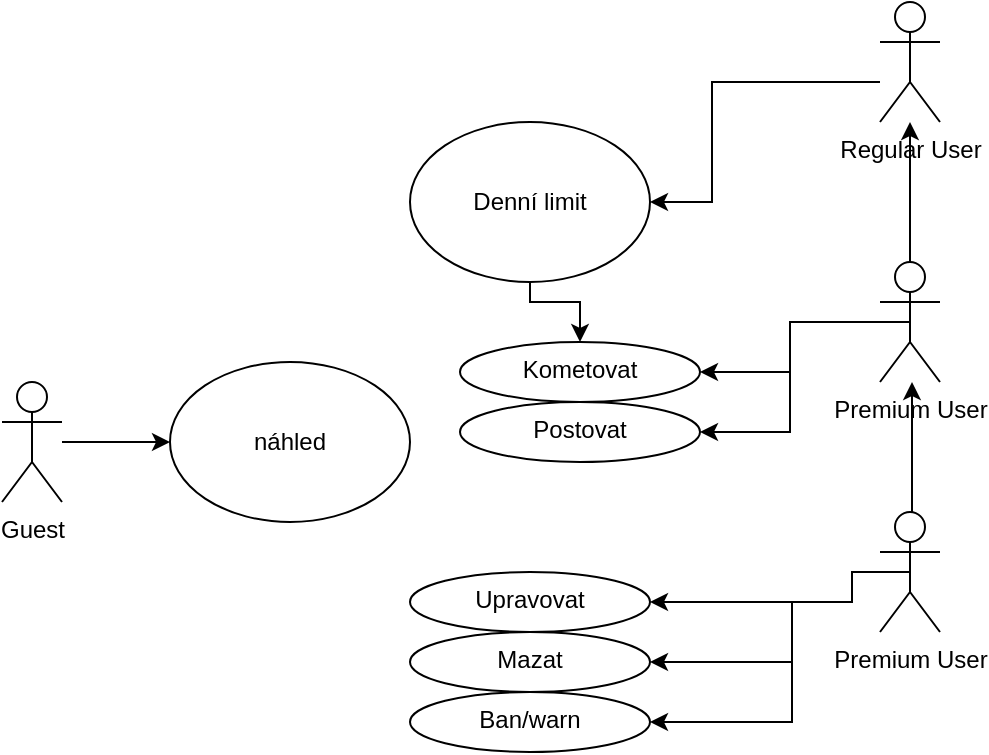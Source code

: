 <mxfile version="20.6.2" type="github">
  <diagram id="B-GyxHuO2gFk_xQ3-BS0" name="Page-1">
    <mxGraphModel dx="997" dy="571" grid="1" gridSize="10" guides="1" tooltips="1" connect="1" arrows="1" fold="1" page="1" pageScale="1" pageWidth="827" pageHeight="1169" math="0" shadow="0">
      <root>
        <mxCell id="0" />
        <mxCell id="1" parent="0" />
        <mxCell id="w99t1GycE9zQLhxh5EwA-1" value="Guest" style="shape=umlActor;verticalLabelPosition=bottom;verticalAlign=top;html=1;outlineConnect=0;" parent="1" vertex="1">
          <mxGeometry x="60" y="230" width="30" height="60" as="geometry" />
        </mxCell>
        <mxCell id="w99t1GycE9zQLhxh5EwA-4" value="náhled" style="ellipse;whiteSpace=wrap;html=1;" parent="1" vertex="1">
          <mxGeometry x="144" y="220" width="120" height="80" as="geometry" />
        </mxCell>
        <mxCell id="w99t1GycE9zQLhxh5EwA-10" value="" style="endArrow=classic;html=1;rounded=0;" parent="1" source="w99t1GycE9zQLhxh5EwA-1" target="w99t1GycE9zQLhxh5EwA-4" edge="1">
          <mxGeometry width="50" height="50" relative="1" as="geometry">
            <mxPoint x="190" y="340" as="sourcePoint" />
            <mxPoint x="240" y="290" as="targetPoint" />
          </mxGeometry>
        </mxCell>
        <mxCell id="w99t1GycE9zQLhxh5EwA-16" value="" style="edgeStyle=orthogonalEdgeStyle;rounded=0;orthogonalLoop=1;jettySize=auto;html=1;" parent="1" source="w99t1GycE9zQLhxh5EwA-26" target="w99t1GycE9zQLhxh5EwA-15" edge="1">
          <mxGeometry relative="1" as="geometry">
            <Array as="points">
              <mxPoint x="324" y="190" />
              <mxPoint x="349" y="190" />
            </Array>
          </mxGeometry>
        </mxCell>
        <mxCell id="w99t1GycE9zQLhxh5EwA-11" value="Regular User" style="shape=umlActor;verticalLabelPosition=bottom;verticalAlign=top;html=1;outlineConnect=0;" parent="1" vertex="1">
          <mxGeometry x="499" y="40" width="30" height="60" as="geometry" />
        </mxCell>
        <mxCell id="w99t1GycE9zQLhxh5EwA-13" value="Premium User" style="shape=umlActor;verticalLabelPosition=bottom;verticalAlign=top;html=1;outlineConnect=0;" parent="1" vertex="1">
          <mxGeometry x="499" y="170" width="30" height="60" as="geometry" />
        </mxCell>
        <mxCell id="JEOhI6Sg4uY9L5f-jO6U-9" value="" style="edgeStyle=orthogonalEdgeStyle;rounded=0;orthogonalLoop=1;jettySize=auto;html=1;entryX=1;entryY=0.5;entryDx=0;entryDy=0;" edge="1" parent="1" source="w99t1GycE9zQLhxh5EwA-13" target="w99t1GycE9zQLhxh5EwA-15">
          <mxGeometry relative="1" as="geometry">
            <mxPoint x="425" y="180" as="targetPoint" />
          </mxGeometry>
        </mxCell>
        <mxCell id="w99t1GycE9zQLhxh5EwA-15" value="Kometovat" style="ellipse;whiteSpace=wrap;html=1;verticalAlign=top;" parent="1" vertex="1">
          <mxGeometry x="289" y="210" width="120" height="30" as="geometry" />
        </mxCell>
        <mxCell id="w99t1GycE9zQLhxh5EwA-26" value="Denní limit" style="ellipse;whiteSpace=wrap;html=1;" parent="1" vertex="1">
          <mxGeometry x="264" y="100" width="120" height="80" as="geometry" />
        </mxCell>
        <mxCell id="w99t1GycE9zQLhxh5EwA-49" value="Premium User" style="shape=umlActor;verticalLabelPosition=bottom;verticalAlign=top;html=1;outlineConnect=0;" parent="1" vertex="1">
          <mxGeometry x="499" y="295" width="30" height="60" as="geometry" />
        </mxCell>
        <mxCell id="w99t1GycE9zQLhxh5EwA-57" value="Upravovat" style="ellipse;whiteSpace=wrap;html=1;verticalAlign=top;" parent="1" vertex="1">
          <mxGeometry x="264" y="325" width="120" height="30" as="geometry" />
        </mxCell>
        <mxCell id="w99t1GycE9zQLhxh5EwA-58" value="Mazat" style="ellipse;whiteSpace=wrap;html=1;verticalAlign=top;" parent="1" vertex="1">
          <mxGeometry x="264" y="355" width="120" height="30" as="geometry" />
        </mxCell>
        <mxCell id="w99t1GycE9zQLhxh5EwA-59" value="Ban/warn" style="ellipse;whiteSpace=wrap;html=1;verticalAlign=top;" parent="1" vertex="1">
          <mxGeometry x="264" y="385" width="120" height="30" as="geometry" />
        </mxCell>
        <mxCell id="JEOhI6Sg4uY9L5f-jO6U-3" value="" style="edgeStyle=orthogonalEdgeStyle;rounded=0;orthogonalLoop=1;jettySize=auto;html=1;" edge="1" parent="1" source="w99t1GycE9zQLhxh5EwA-49" target="w99t1GycE9zQLhxh5EwA-13">
          <mxGeometry relative="1" as="geometry">
            <mxPoint x="165" y="310" as="sourcePoint" />
            <mxPoint x="395" y="190" as="targetPoint" />
            <Array as="points">
              <mxPoint x="515" y="280" />
              <mxPoint x="515" y="280" />
            </Array>
          </mxGeometry>
        </mxCell>
        <mxCell id="w99t1GycE9zQLhxh5EwA-21" value="Postovat" style="ellipse;whiteSpace=wrap;html=1;verticalAlign=top;" parent="1" vertex="1">
          <mxGeometry x="289" y="240" width="120" height="30" as="geometry" />
        </mxCell>
        <mxCell id="JEOhI6Sg4uY9L5f-jO6U-8" value="" style="edgeStyle=orthogonalEdgeStyle;rounded=0;orthogonalLoop=1;jettySize=auto;html=1;" edge="1" parent="1" source="w99t1GycE9zQLhxh5EwA-11" target="w99t1GycE9zQLhxh5EwA-26">
          <mxGeometry relative="1" as="geometry">
            <Array as="points">
              <mxPoint x="415" y="80" />
              <mxPoint x="415" y="140" />
            </Array>
            <mxPoint x="495" y="100" as="sourcePoint" />
            <mxPoint x="316.574" y="224.393" as="targetPoint" />
          </mxGeometry>
        </mxCell>
        <mxCell id="JEOhI6Sg4uY9L5f-jO6U-10" value="" style="edgeStyle=orthogonalEdgeStyle;rounded=0;orthogonalLoop=1;jettySize=auto;html=1;entryX=1;entryY=0.5;entryDx=0;entryDy=0;exitX=0.5;exitY=0.5;exitDx=0;exitDy=0;exitPerimeter=0;" edge="1" parent="1" source="w99t1GycE9zQLhxh5EwA-13" target="w99t1GycE9zQLhxh5EwA-21">
          <mxGeometry relative="1" as="geometry">
            <mxPoint x="515" y="180" as="sourcePoint" />
            <mxPoint x="419" y="235" as="targetPoint" />
          </mxGeometry>
        </mxCell>
        <mxCell id="JEOhI6Sg4uY9L5f-jO6U-14" value="" style="edgeStyle=orthogonalEdgeStyle;rounded=0;orthogonalLoop=1;jettySize=auto;html=1;exitX=0.5;exitY=0.5;exitDx=0;exitDy=0;exitPerimeter=0;" edge="1" parent="1" source="w99t1GycE9zQLhxh5EwA-49" target="w99t1GycE9zQLhxh5EwA-57">
          <mxGeometry relative="1" as="geometry">
            <mxPoint x="525" y="310" as="sourcePoint" />
            <mxPoint x="525" y="210" as="targetPoint" />
            <Array as="points">
              <mxPoint x="485" y="325" />
              <mxPoint x="485" y="340" />
            </Array>
          </mxGeometry>
        </mxCell>
        <mxCell id="JEOhI6Sg4uY9L5f-jO6U-16" value="" style="edgeStyle=orthogonalEdgeStyle;rounded=0;orthogonalLoop=1;jettySize=auto;html=1;entryX=1;entryY=0.5;entryDx=0;entryDy=0;" edge="1" parent="1" target="w99t1GycE9zQLhxh5EwA-58">
          <mxGeometry relative="1" as="geometry">
            <mxPoint x="485" y="330" as="sourcePoint" />
            <mxPoint x="394" y="350" as="targetPoint" />
            <Array as="points">
              <mxPoint x="455" y="340" />
              <mxPoint x="455" y="370" />
            </Array>
          </mxGeometry>
        </mxCell>
        <mxCell id="JEOhI6Sg4uY9L5f-jO6U-17" value="" style="edgeStyle=orthogonalEdgeStyle;rounded=0;orthogonalLoop=1;jettySize=auto;html=1;entryX=1;entryY=0.5;entryDx=0;entryDy=0;" edge="1" parent="1" target="w99t1GycE9zQLhxh5EwA-59">
          <mxGeometry relative="1" as="geometry">
            <mxPoint x="485" y="330" as="sourcePoint" />
            <mxPoint x="394" y="380" as="targetPoint" />
            <Array as="points">
              <mxPoint x="485" y="330" />
              <mxPoint x="485" y="340" />
              <mxPoint x="455" y="340" />
              <mxPoint x="455" y="400" />
            </Array>
          </mxGeometry>
        </mxCell>
        <mxCell id="JEOhI6Sg4uY9L5f-jO6U-18" value="" style="edgeStyle=orthogonalEdgeStyle;rounded=0;orthogonalLoop=1;jettySize=auto;html=1;" edge="1" parent="1" source="w99t1GycE9zQLhxh5EwA-13" target="w99t1GycE9zQLhxh5EwA-11">
          <mxGeometry relative="1" as="geometry">
            <mxPoint x="495" y="140" as="sourcePoint" />
            <mxPoint x="525" y="240" as="targetPoint" />
            <Array as="points" />
          </mxGeometry>
        </mxCell>
      </root>
    </mxGraphModel>
  </diagram>
</mxfile>
